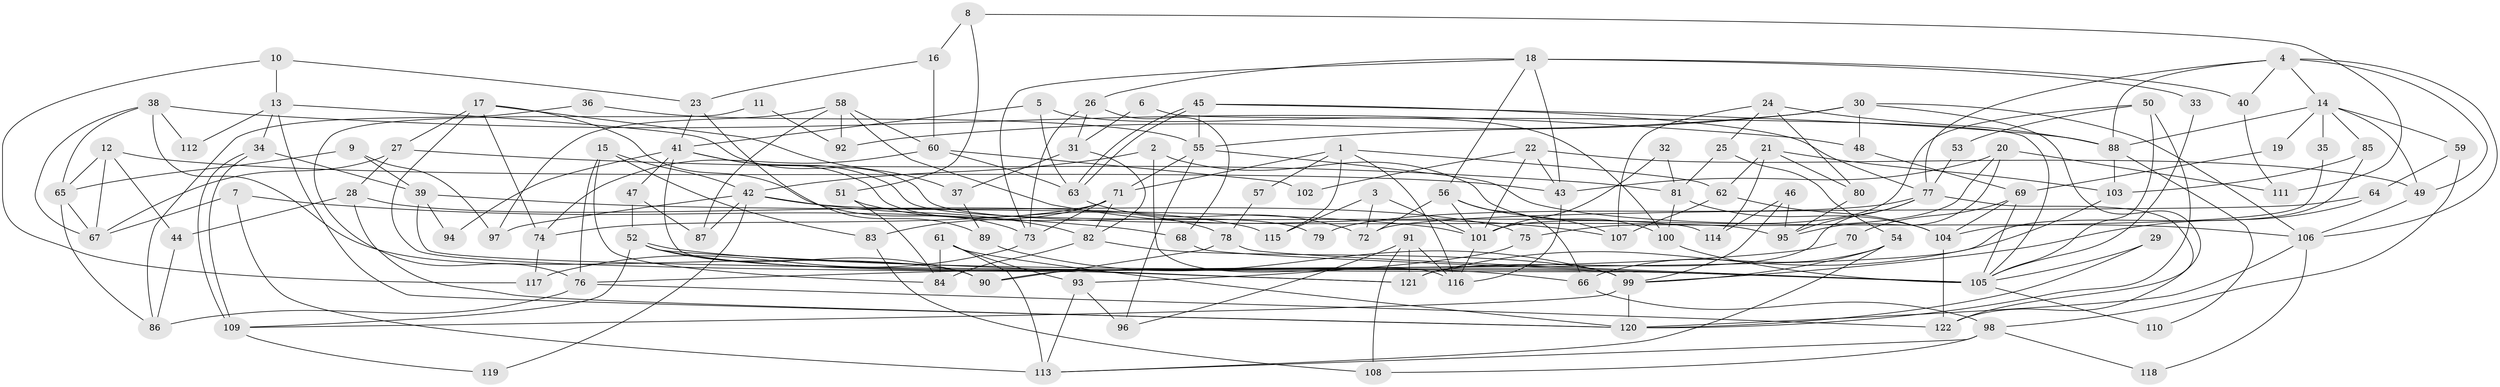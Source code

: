 // Generated by graph-tools (version 1.1) at 2025/36/03/09/25 02:36:16]
// undirected, 122 vertices, 244 edges
graph export_dot {
graph [start="1"]
  node [color=gray90,style=filled];
  1;
  2;
  3;
  4;
  5;
  6;
  7;
  8;
  9;
  10;
  11;
  12;
  13;
  14;
  15;
  16;
  17;
  18;
  19;
  20;
  21;
  22;
  23;
  24;
  25;
  26;
  27;
  28;
  29;
  30;
  31;
  32;
  33;
  34;
  35;
  36;
  37;
  38;
  39;
  40;
  41;
  42;
  43;
  44;
  45;
  46;
  47;
  48;
  49;
  50;
  51;
  52;
  53;
  54;
  55;
  56;
  57;
  58;
  59;
  60;
  61;
  62;
  63;
  64;
  65;
  66;
  67;
  68;
  69;
  70;
  71;
  72;
  73;
  74;
  75;
  76;
  77;
  78;
  79;
  80;
  81;
  82;
  83;
  84;
  85;
  86;
  87;
  88;
  89;
  90;
  91;
  92;
  93;
  94;
  95;
  96;
  97;
  98;
  99;
  100;
  101;
  102;
  103;
  104;
  105;
  106;
  107;
  108;
  109;
  110;
  111;
  112;
  113;
  114;
  115;
  116;
  117;
  118;
  119;
  120;
  121;
  122;
  1 -- 71;
  1 -- 116;
  1 -- 57;
  1 -- 62;
  1 -- 115;
  2 -- 100;
  2 -- 116;
  2 -- 42;
  3 -- 72;
  3 -- 101;
  3 -- 115;
  4 -- 49;
  4 -- 77;
  4 -- 14;
  4 -- 40;
  4 -- 88;
  4 -- 106;
  5 -- 63;
  5 -- 41;
  5 -- 100;
  6 -- 31;
  6 -- 105;
  7 -- 113;
  7 -- 67;
  7 -- 68;
  8 -- 111;
  8 -- 51;
  8 -- 16;
  9 -- 97;
  9 -- 39;
  9 -- 65;
  10 -- 13;
  10 -- 117;
  10 -- 23;
  11 -- 92;
  11 -- 76;
  12 -- 43;
  12 -- 65;
  12 -- 44;
  12 -- 67;
  13 -- 120;
  13 -- 34;
  13 -- 95;
  13 -- 112;
  14 -- 85;
  14 -- 19;
  14 -- 35;
  14 -- 49;
  14 -- 59;
  14 -- 88;
  15 -- 84;
  15 -- 76;
  15 -- 42;
  15 -- 83;
  16 -- 23;
  16 -- 60;
  17 -- 121;
  17 -- 74;
  17 -- 27;
  17 -- 37;
  17 -- 73;
  18 -- 56;
  18 -- 26;
  18 -- 33;
  18 -- 40;
  18 -- 43;
  18 -- 73;
  19 -- 69;
  20 -- 43;
  20 -- 95;
  20 -- 75;
  20 -- 111;
  21 -- 103;
  21 -- 62;
  21 -- 80;
  21 -- 114;
  22 -- 49;
  22 -- 43;
  22 -- 101;
  22 -- 102;
  23 -- 41;
  23 -- 89;
  24 -- 107;
  24 -- 88;
  24 -- 25;
  24 -- 80;
  25 -- 81;
  25 -- 54;
  26 -- 73;
  26 -- 31;
  26 -- 68;
  27 -- 28;
  27 -- 67;
  27 -- 81;
  28 -- 120;
  28 -- 115;
  28 -- 44;
  29 -- 105;
  29 -- 120;
  30 -- 122;
  30 -- 55;
  30 -- 48;
  30 -- 92;
  30 -- 106;
  31 -- 82;
  31 -- 37;
  32 -- 81;
  32 -- 101;
  33 -- 105;
  34 -- 39;
  34 -- 109;
  34 -- 109;
  35 -- 104;
  36 -- 86;
  36 -- 55;
  37 -- 89;
  38 -- 65;
  38 -- 67;
  38 -- 48;
  38 -- 90;
  38 -- 112;
  39 -- 105;
  39 -- 101;
  39 -- 94;
  40 -- 111;
  41 -- 114;
  41 -- 99;
  41 -- 47;
  41 -- 79;
  41 -- 94;
  42 -- 75;
  42 -- 82;
  42 -- 87;
  42 -- 97;
  42 -- 119;
  43 -- 116;
  44 -- 86;
  45 -- 63;
  45 -- 63;
  45 -- 88;
  45 -- 55;
  45 -- 77;
  46 -- 95;
  46 -- 99;
  46 -- 114;
  47 -- 52;
  47 -- 87;
  48 -- 69;
  49 -- 106;
  50 -- 120;
  50 -- 105;
  50 -- 53;
  50 -- 101;
  51 -- 84;
  51 -- 78;
  52 -- 109;
  52 -- 105;
  52 -- 66;
  52 -- 90;
  52 -- 121;
  53 -- 77;
  54 -- 99;
  54 -- 66;
  54 -- 113;
  55 -- 106;
  55 -- 71;
  55 -- 96;
  56 -- 66;
  56 -- 101;
  56 -- 72;
  56 -- 107;
  57 -- 78;
  58 -- 60;
  58 -- 87;
  58 -- 92;
  58 -- 97;
  58 -- 107;
  59 -- 98;
  59 -- 64;
  60 -- 63;
  60 -- 74;
  60 -- 102;
  61 -- 93;
  61 -- 113;
  61 -- 84;
  61 -- 120;
  62 -- 107;
  62 -- 104;
  63 -- 72;
  64 -- 99;
  64 -- 72;
  65 -- 67;
  65 -- 86;
  66 -- 98;
  68 -- 105;
  69 -- 104;
  69 -- 70;
  69 -- 105;
  70 -- 76;
  71 -- 73;
  71 -- 74;
  71 -- 82;
  71 -- 83;
  73 -- 117;
  74 -- 117;
  75 -- 93;
  76 -- 86;
  76 -- 122;
  77 -- 95;
  77 -- 79;
  77 -- 121;
  77 -- 122;
  78 -- 90;
  78 -- 105;
  80 -- 95;
  81 -- 100;
  81 -- 104;
  82 -- 84;
  82 -- 99;
  83 -- 108;
  85 -- 90;
  85 -- 103;
  88 -- 103;
  88 -- 110;
  89 -- 99;
  91 -- 108;
  91 -- 121;
  91 -- 96;
  91 -- 116;
  93 -- 96;
  93 -- 113;
  98 -- 113;
  98 -- 108;
  98 -- 118;
  99 -- 120;
  99 -- 109;
  100 -- 105;
  101 -- 116;
  103 -- 121;
  104 -- 122;
  105 -- 110;
  106 -- 118;
  106 -- 120;
  109 -- 119;
}
